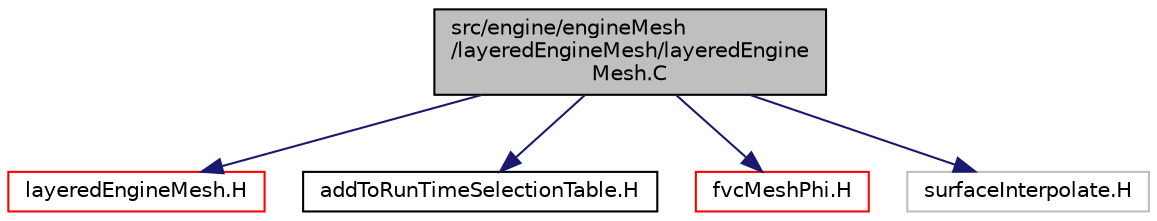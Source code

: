 digraph "src/engine/engineMesh/layeredEngineMesh/layeredEngineMesh.C"
{
  bgcolor="transparent";
  edge [fontname="Helvetica",fontsize="10",labelfontname="Helvetica",labelfontsize="10"];
  node [fontname="Helvetica",fontsize="10",shape=record];
  Node0 [label="src/engine/engineMesh\l/layeredEngineMesh/layeredEngine\lMesh.C",height=0.2,width=0.4,color="black", fillcolor="grey75", style="filled", fontcolor="black"];
  Node0 -> Node1 [color="midnightblue",fontsize="10",style="solid",fontname="Helvetica"];
  Node1 [label="layeredEngineMesh.H",height=0.2,width=0.4,color="red",URL="$a01055.html"];
  Node0 -> Node308 [color="midnightblue",fontsize="10",style="solid",fontname="Helvetica"];
  Node308 [label="addToRunTimeSelectionTable.H",height=0.2,width=0.4,color="black",URL="$a09989.html",tooltip="Macros for easy insertion into run-time selection tables. "];
  Node0 -> Node309 [color="midnightblue",fontsize="10",style="solid",fontname="Helvetica"];
  Node309 [label="fvcMeshPhi.H",height=0.2,width=0.4,color="red",URL="$a03167.html",tooltip="Calculate the mesh motion flux and convert fluxes from absolute to relative and back. "];
  Node0 -> Node315 [color="midnightblue",fontsize="10",style="solid",fontname="Helvetica"];
  Node315 [label="surfaceInterpolate.H",height=0.2,width=0.4,color="grey75"];
}
